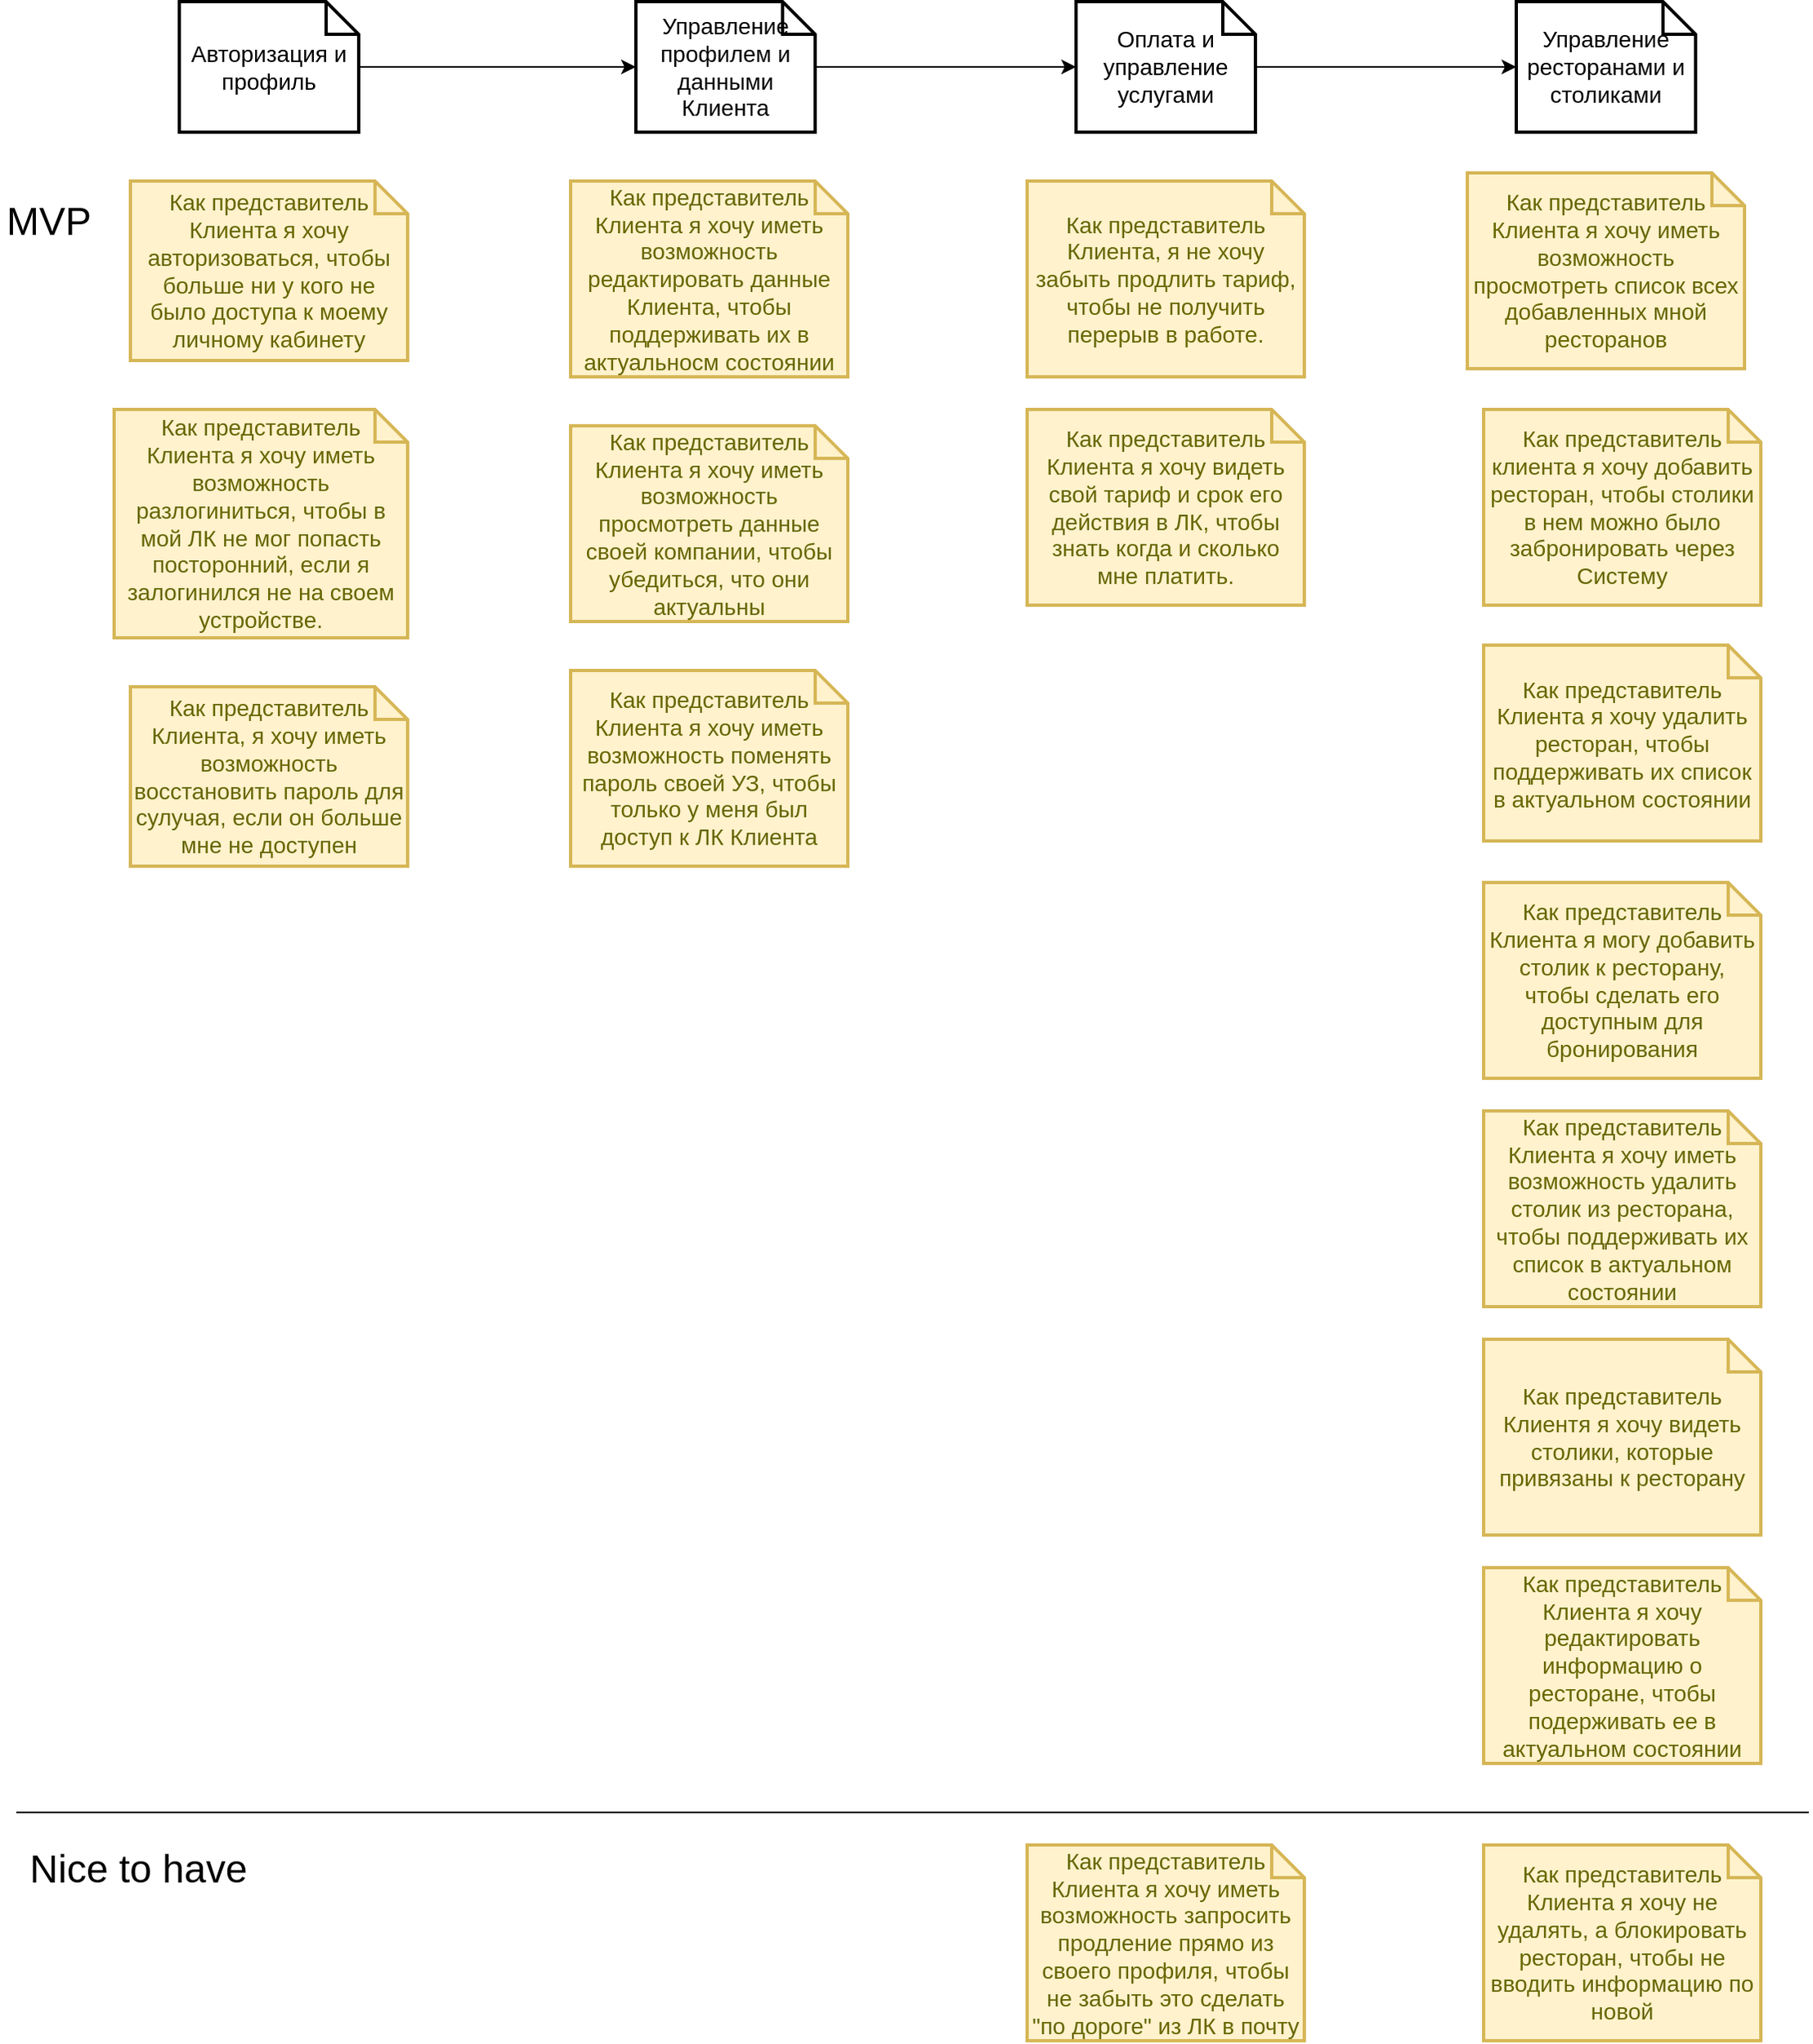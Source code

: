 <mxfile version="17.4.5" type="github">
  <diagram id="47x-5v3yfqEYgoNktSU5" name="Page-1">
    <mxGraphModel dx="1371" dy="863" grid="1" gridSize="10" guides="1" tooltips="1" connect="1" arrows="1" fold="1" page="1" pageScale="1" pageWidth="827" pageHeight="1169" math="0" shadow="0">
      <root>
        <mxCell id="0" />
        <mxCell id="1" parent="0" />
        <mxCell id="w1KEjnMWuGDtwRHeb4zf-1" value="" style="edgeStyle=orthogonalEdgeStyle;rounded=0;orthogonalLoop=1;jettySize=auto;html=1;fontSize=12;" edge="1" parent="1" source="w1KEjnMWuGDtwRHeb4zf-2" target="w1KEjnMWuGDtwRHeb4zf-4">
          <mxGeometry relative="1" as="geometry" />
        </mxCell>
        <mxCell id="w1KEjnMWuGDtwRHeb4zf-2" value="Авторизация и профиль" style="shape=note;strokeWidth=2;fontSize=14;size=20;whiteSpace=wrap;html=1;" vertex="1" parent="1">
          <mxGeometry x="120" y="70" width="110.0" height="80" as="geometry" />
        </mxCell>
        <mxCell id="w1KEjnMWuGDtwRHeb4zf-15" value="" style="edgeStyle=orthogonalEdgeStyle;rounded=0;orthogonalLoop=1;jettySize=auto;html=1;" edge="1" parent="1" source="w1KEjnMWuGDtwRHeb4zf-4" target="w1KEjnMWuGDtwRHeb4zf-14">
          <mxGeometry relative="1" as="geometry" />
        </mxCell>
        <mxCell id="w1KEjnMWuGDtwRHeb4zf-4" value="Управление профилем и данными Клиента" style="shape=note;strokeWidth=2;fontSize=14;size=20;whiteSpace=wrap;html=1;" vertex="1" parent="1">
          <mxGeometry x="400" y="70" width="110.0" height="80" as="geometry" />
        </mxCell>
        <mxCell id="w1KEjnMWuGDtwRHeb4zf-5" value="Управление ресторанами и столиками" style="shape=note;strokeWidth=2;fontSize=14;size=20;whiteSpace=wrap;html=1;" vertex="1" parent="1">
          <mxGeometry x="940" y="70" width="110.0" height="80" as="geometry" />
        </mxCell>
        <mxCell id="w1KEjnMWuGDtwRHeb4zf-6" value="Как представитель Клиента я хочу авторизоваться, чтобы больше ни у кого не было доступа к моему личному кабинету" style="shape=note;strokeWidth=2;fontSize=14;size=20;whiteSpace=wrap;fillColor=#fff2cc;strokeColor=#d6b656;fontColor=#666600;" vertex="1" parent="1">
          <mxGeometry x="90" y="180" width="170" height="110" as="geometry" />
        </mxCell>
        <mxCell id="w1KEjnMWuGDtwRHeb4zf-7" value="Как представитель Клиента я хочу иметь возможность разлогиниться, чтобы в мой ЛК не мог попасть посторонний, если я залогинился не на своем устройстве." style="shape=note;strokeWidth=2;fontSize=14;size=20;whiteSpace=wrap;fillColor=#fff2cc;strokeColor=#d6b656;fontColor=#666600;" vertex="1" parent="1">
          <mxGeometry x="80" y="320" width="180" height="140" as="geometry" />
        </mxCell>
        <mxCell id="w1KEjnMWuGDtwRHeb4zf-8" value="Как представитель Клиента, я хочу иметь возможность восстановить пароль для сулучая, если он больше мне не доступен" style="shape=note;strokeWidth=2;fontSize=14;size=20;whiteSpace=wrap;fillColor=#fff2cc;strokeColor=#d6b656;fontColor=#666600;" vertex="1" parent="1">
          <mxGeometry x="90" y="490" width="170" height="110" as="geometry" />
        </mxCell>
        <mxCell id="w1KEjnMWuGDtwRHeb4zf-9" value="Как представитель Клиента я хочу иметь возможность редактировать данные Клиента, чтобы поддерживать их в актуальносм состоянии" style="shape=note;strokeWidth=2;fontSize=14;size=20;whiteSpace=wrap;fillColor=#fff2cc;strokeColor=#d6b656;fontColor=#666600;" vertex="1" parent="1">
          <mxGeometry x="360" y="180" width="170" height="120" as="geometry" />
        </mxCell>
        <mxCell id="w1KEjnMWuGDtwRHeb4zf-11" value="Как представитель Клиента я хочу иметь возможность просмотреть данные своей компании, чтобы убедиться, что они актуальны" style="shape=note;strokeWidth=2;fontSize=14;size=20;whiteSpace=wrap;fillColor=#fff2cc;strokeColor=#d6b656;fontColor=#666600;" vertex="1" parent="1">
          <mxGeometry x="360" y="330" width="170" height="120" as="geometry" />
        </mxCell>
        <mxCell id="w1KEjnMWuGDtwRHeb4zf-12" value="Как представитель Клиента я хочу иметь возможность поменять пароль своей УЗ, чтобы только у меня был доступ к ЛК Клиента" style="shape=note;strokeWidth=2;fontSize=14;size=20;whiteSpace=wrap;fillColor=#fff2cc;strokeColor=#d6b656;fontColor=#666600;" vertex="1" parent="1">
          <mxGeometry x="360" y="480" width="170" height="120" as="geometry" />
        </mxCell>
        <mxCell id="w1KEjnMWuGDtwRHeb4zf-13" value="Как представитель Клиента я хочу видеть свой тариф и срок его действия в ЛК, чтобы знать когда и сколько мне платить." style="shape=note;strokeWidth=2;fontSize=14;size=20;whiteSpace=wrap;fillColor=#fff2cc;strokeColor=#d6b656;fontColor=#666600;" vertex="1" parent="1">
          <mxGeometry x="640" y="320" width="170" height="120" as="geometry" />
        </mxCell>
        <mxCell id="w1KEjnMWuGDtwRHeb4zf-16" style="edgeStyle=orthogonalEdgeStyle;rounded=0;orthogonalLoop=1;jettySize=auto;html=1;entryX=0;entryY=0.5;entryDx=0;entryDy=0;entryPerimeter=0;" edge="1" parent="1" source="w1KEjnMWuGDtwRHeb4zf-14" target="w1KEjnMWuGDtwRHeb4zf-5">
          <mxGeometry relative="1" as="geometry" />
        </mxCell>
        <mxCell id="w1KEjnMWuGDtwRHeb4zf-14" value="Оплата и управление услугами" style="shape=note;strokeWidth=2;fontSize=14;size=20;whiteSpace=wrap;html=1;" vertex="1" parent="1">
          <mxGeometry x="670" y="70" width="110.0" height="80" as="geometry" />
        </mxCell>
        <mxCell id="w1KEjnMWuGDtwRHeb4zf-17" value="Как представитель Клиента, я не хочу забыть продлить тариф, чтобы не получить перерыв в работе." style="shape=note;strokeWidth=2;fontSize=14;size=20;whiteSpace=wrap;fillColor=#fff2cc;strokeColor=#d6b656;fontColor=#666600;" vertex="1" parent="1">
          <mxGeometry x="640" y="180" width="170" height="120" as="geometry" />
        </mxCell>
        <mxCell id="w1KEjnMWuGDtwRHeb4zf-18" value="Как представитель Клиента я хочу иметь возможность просмотреть список всех добавленных мной ресторанов" style="shape=note;strokeWidth=2;fontSize=14;size=20;whiteSpace=wrap;fillColor=#fff2cc;strokeColor=#d6b656;fontColor=#666600;" vertex="1" parent="1">
          <mxGeometry x="910" y="175" width="170" height="120" as="geometry" />
        </mxCell>
        <mxCell id="w1KEjnMWuGDtwRHeb4zf-19" value="Как представитель клиента я хочу добавить ресторан, чтобы столики в нем можно было забронировать через Систему" style="shape=note;strokeWidth=2;fontSize=14;size=20;whiteSpace=wrap;fillColor=#fff2cc;strokeColor=#d6b656;fontColor=#666600;" vertex="1" parent="1">
          <mxGeometry x="920" y="320" width="170" height="120" as="geometry" />
        </mxCell>
        <mxCell id="w1KEjnMWuGDtwRHeb4zf-20" value="Как представитель Клиента я хочу удалить ресторан, чтобы поддерживать их список в актуальном состоянии" style="shape=note;strokeWidth=2;fontSize=14;size=20;whiteSpace=wrap;fillColor=#fff2cc;strokeColor=#d6b656;fontColor=#666600;" vertex="1" parent="1">
          <mxGeometry x="920" y="464.5" width="170" height="120" as="geometry" />
        </mxCell>
        <mxCell id="w1KEjnMWuGDtwRHeb4zf-21" value="Как представитель Клиента я хочу не удалять, а блокировать ресторан, чтобы не вводить информацию по новой" style="shape=note;strokeWidth=2;fontSize=14;size=20;whiteSpace=wrap;fillColor=#fff2cc;strokeColor=#d6b656;fontColor=#666600;" vertex="1" parent="1">
          <mxGeometry x="920" y="1200" width="170" height="120" as="geometry" />
        </mxCell>
        <mxCell id="w1KEjnMWuGDtwRHeb4zf-22" value="Как представитель Клиента я хочу редактировать информацию о ресторане, чтобы подерживать ее в актуальном состоянии" style="shape=note;strokeWidth=2;fontSize=14;size=20;whiteSpace=wrap;fillColor=#fff2cc;strokeColor=#d6b656;fontColor=#666600;" vertex="1" parent="1">
          <mxGeometry x="920" y="1030" width="170" height="120" as="geometry" />
        </mxCell>
        <mxCell id="w1KEjnMWuGDtwRHeb4zf-23" value="Как представитель Клиентя я хочу видеть столики, которые привязаны к ресторану" style="shape=note;strokeWidth=2;fontSize=14;size=20;whiteSpace=wrap;fillColor=#fff2cc;strokeColor=#d6b656;fontColor=#666600;" vertex="1" parent="1">
          <mxGeometry x="920" y="890" width="170" height="120" as="geometry" />
        </mxCell>
        <mxCell id="w1KEjnMWuGDtwRHeb4zf-24" value="Как представитель Клиента я могу добавить столик к ресторану, чтобы сделать его доступным для бронирования" style="shape=note;strokeWidth=2;fontSize=14;size=20;whiteSpace=wrap;fillColor=#fff2cc;strokeColor=#d6b656;fontColor=#666600;" vertex="1" parent="1">
          <mxGeometry x="920" y="610" width="170" height="120" as="geometry" />
        </mxCell>
        <mxCell id="w1KEjnMWuGDtwRHeb4zf-25" value="Как представитель Клиента я хочу иметь возможность удалить столик из ресторана, чтобы поддерживать их список в актуальном состоянии" style="shape=note;strokeWidth=2;fontSize=14;size=20;whiteSpace=wrap;fillColor=#fff2cc;strokeColor=#d6b656;fontColor=#666600;" vertex="1" parent="1">
          <mxGeometry x="920" y="750" width="170" height="120" as="geometry" />
        </mxCell>
        <mxCell id="w1KEjnMWuGDtwRHeb4zf-26" value="Как представитель Клиента я хочу иметь возможность запросить продление прямо из своего профиля, чтобы не забыть это сделать &quot;по дороге&quot; из ЛК в почту" style="shape=note;strokeWidth=2;fontSize=14;size=20;whiteSpace=wrap;fillColor=#fff2cc;strokeColor=#d6b656;fontColor=#666600;" vertex="1" parent="1">
          <mxGeometry x="640" y="1200" width="170" height="120" as="geometry" />
        </mxCell>
        <mxCell id="w1KEjnMWuGDtwRHeb4zf-27" value="&lt;font style=&quot;font-size: 24px&quot;&gt;MVP&lt;/font&gt;" style="text;html=1;strokeColor=none;fillColor=none;align=center;verticalAlign=middle;whiteSpace=wrap;rounded=0;" vertex="1" parent="1">
          <mxGeometry x="10" y="190" width="60" height="30" as="geometry" />
        </mxCell>
        <mxCell id="w1KEjnMWuGDtwRHeb4zf-28" value="" style="endArrow=none;html=1;rounded=0;fontSize=24;" edge="1" parent="1">
          <mxGeometry width="50" height="50" relative="1" as="geometry">
            <mxPoint x="20" y="1180" as="sourcePoint" />
            <mxPoint x="1119.412" y="1180" as="targetPoint" />
          </mxGeometry>
        </mxCell>
        <mxCell id="w1KEjnMWuGDtwRHeb4zf-31" value="&lt;font style=&quot;font-size: 24px&quot;&gt;Nice to have&lt;br&gt;&lt;/font&gt;" style="text;html=1;strokeColor=none;fillColor=none;align=center;verticalAlign=middle;whiteSpace=wrap;rounded=0;" vertex="1" parent="1">
          <mxGeometry x="20" y="1200" width="150" height="30" as="geometry" />
        </mxCell>
      </root>
    </mxGraphModel>
  </diagram>
</mxfile>
